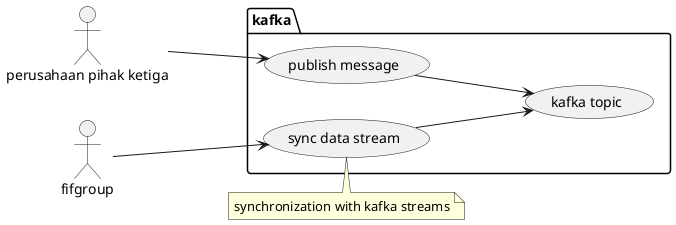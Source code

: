 @startuml
left to right direction

actor "perusahaan pihak ketiga" as ppt
actor fifgroup as f

package kafka{
usecase "publish message" as uc1
usecase "kafka topic" as topic
usecase "sync data stream" as uc2

}

note top of uc2
synchronization with kafka streams
end note
uc1 --> topic
uc2--> topic
f --> uc2
ppt --> uc1
@enduml
